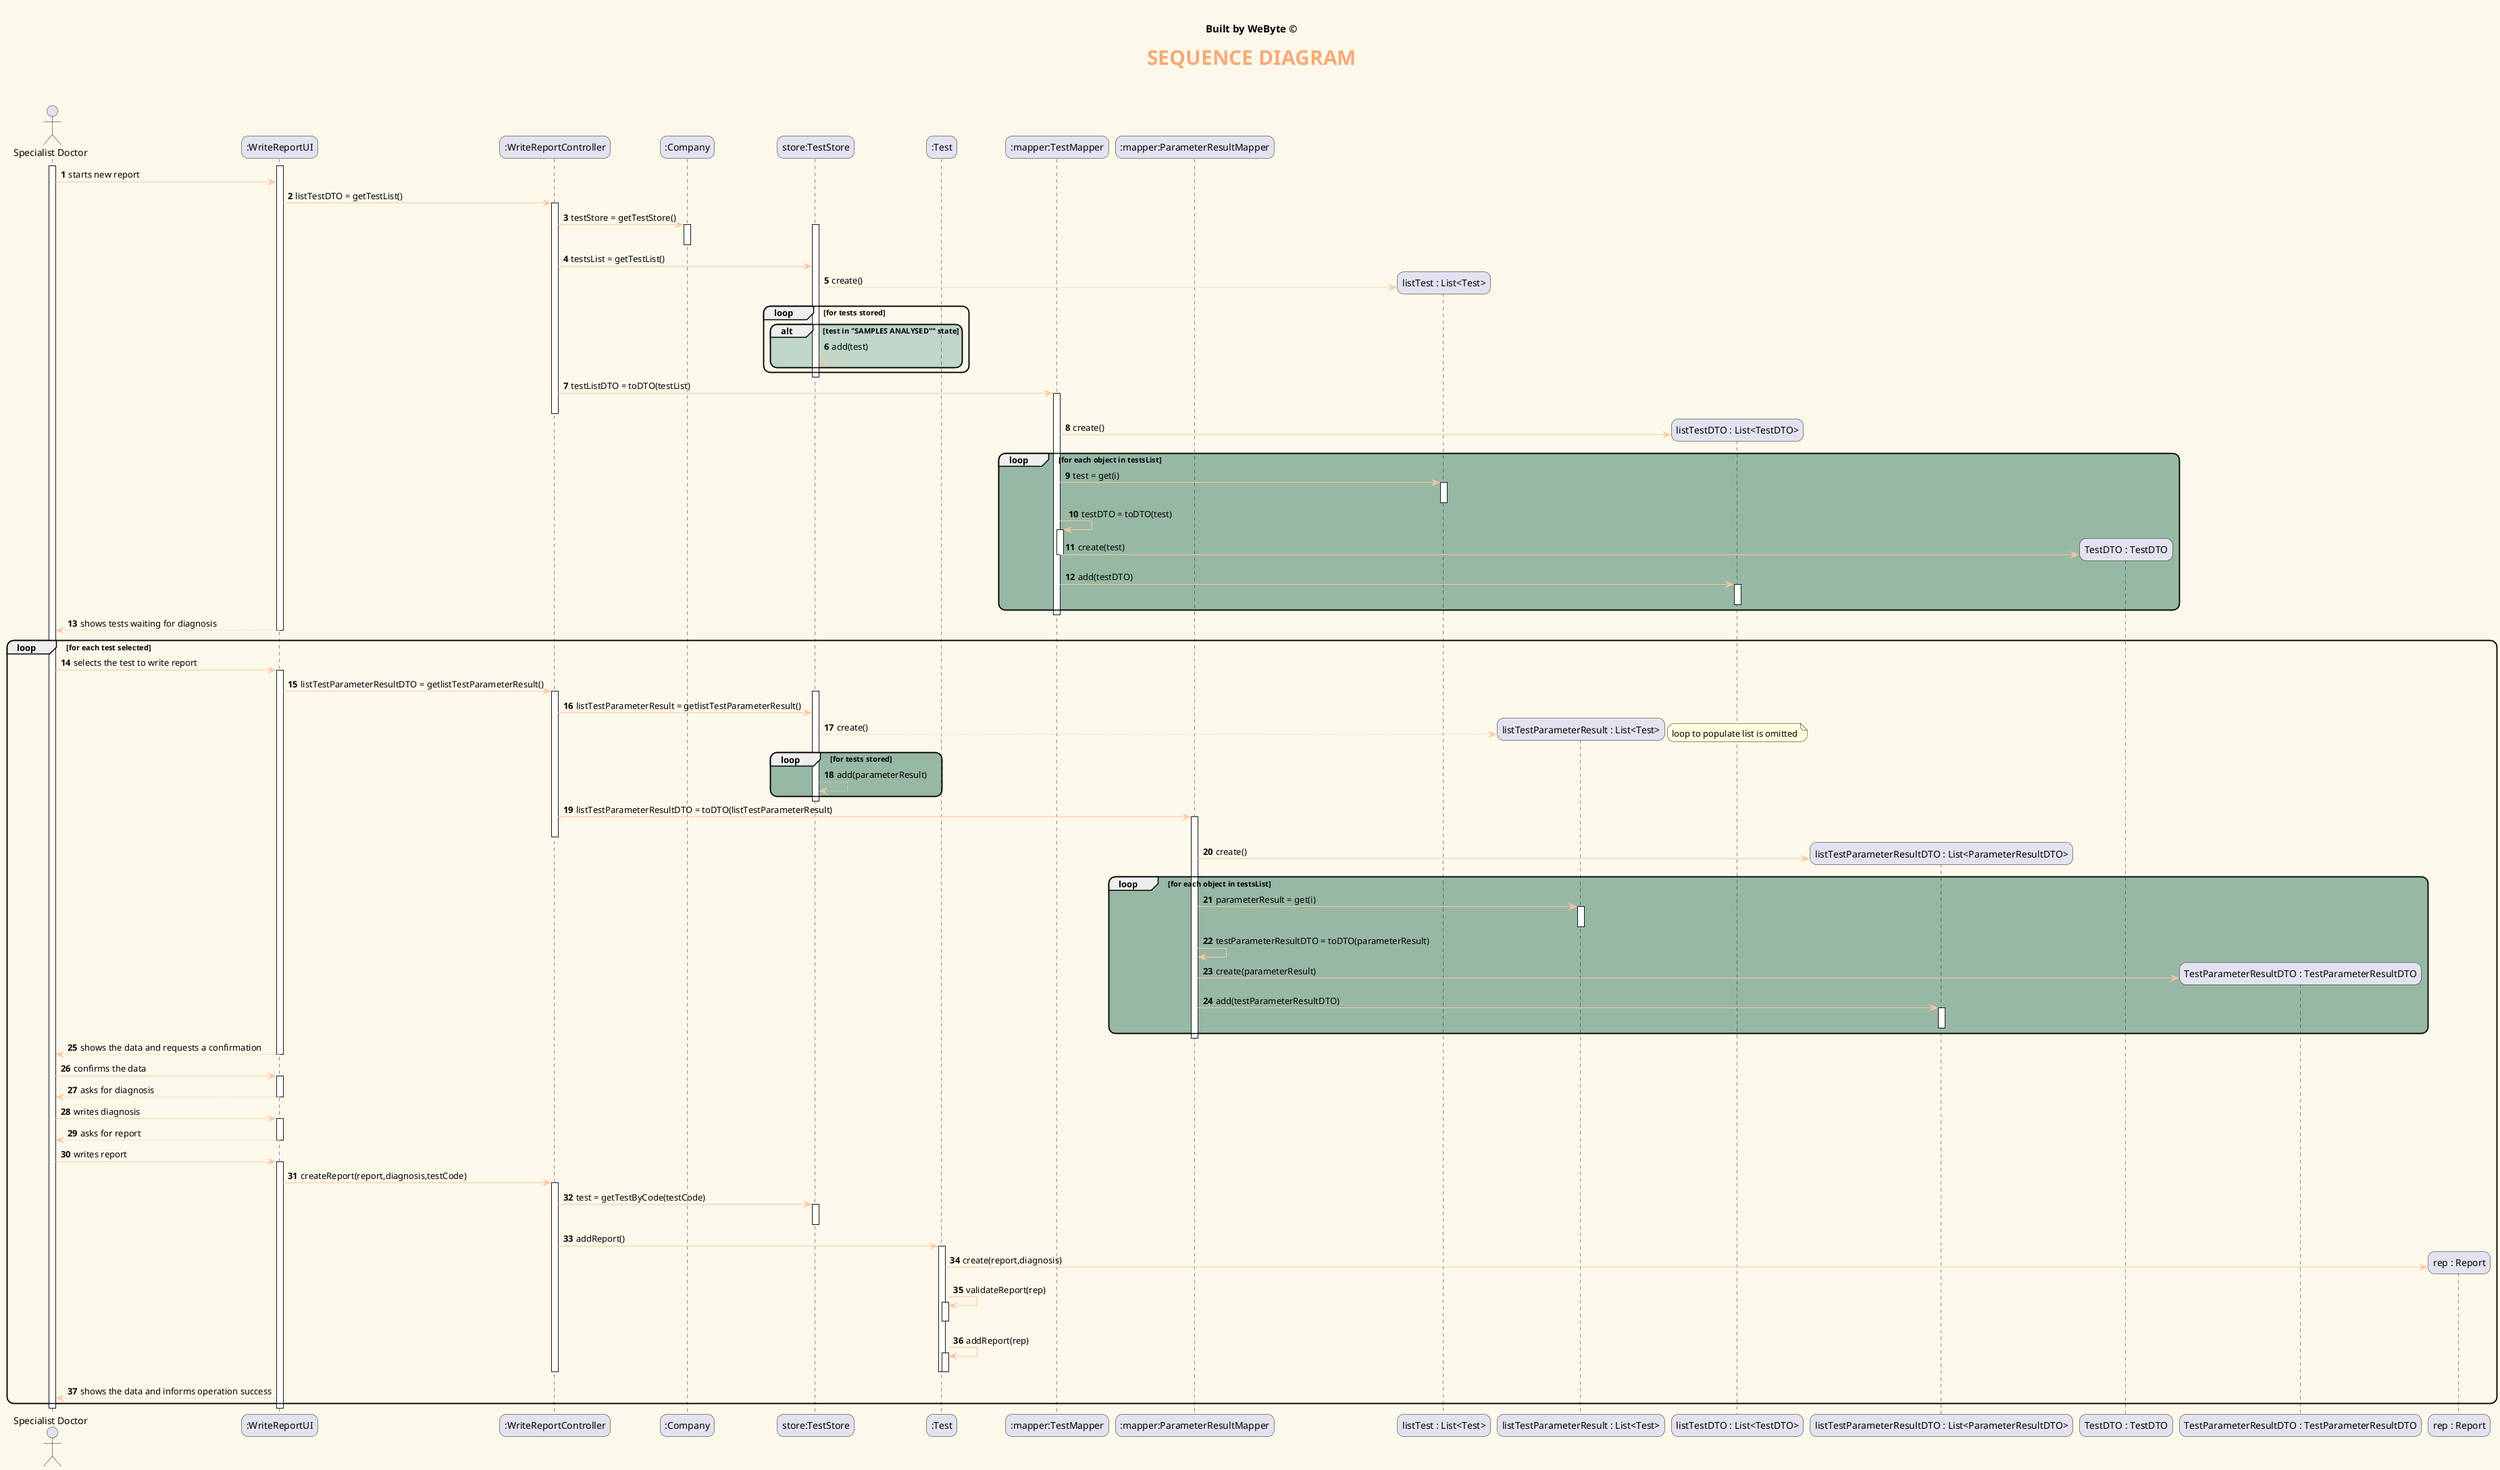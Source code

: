 @startuml
' ======= layout =========
skinparam backgroundColor #fcf9ea
skinparam titleBorderRoundCorner 15
skinparam titleFontSize 30
skinparam classAttributeIconSize 0
skinparam titleFontName Arial Black
skinparam titleFontColor #f8a978
skinparam roundcorner 20
skinparam stCBackgroundColor ffc5a1



skinparam class {

ArrowColor ffc5a1
BorderColor White
BackgroundColor badfdb
}

' ======= title =========
center header


<font color=Black size=15><b>Built by WeByte ©</font>
endheader
title <b>SEQUENCE DIAGRAM\n
autonumber
'hide footbox
actor "Specialist Doctor" as SPEC

participant ":WriteReportUI" as WriteReportUI
participant ":WriteReportController" as WriteReportController
participant ":Company" as Company
participant "store:TestStore" as TestStore
participant ":Test" as Test
participant ":mapper:TestMapper" as TestMapper
participant ":mapper:ParameterResultMapper" as ParameterResultMapper
participant  "listTest : List<Test>" as TestList
participant "listTestParameterResult : List<Test>" as listTestParameterResult
participant "listTestDTO : List<TestDTO>" as listTestDTO
participant "listTestParameterResultDTO : List<ParameterResultDTO>" as listTestParameterResultDTO
participant "TestDTO : TestDTO" as TestDTO
participant "TestParameterResultDTO : TestParameterResultDTO" as TestParameterResultDTO
participant "rep : Report" as Report
activate SPEC
activate WriteReportUI
SPEC -> WriteReportUI : starts new report
WriteReportUI -> WriteReportController : listTestDTO = getTestList()
activate WriteReportController
WriteReportController -> Company : testStore = getTestStore()
activate Company
deactivate Company

activate TestStore
WriteReportController -> TestStore: testsList = getTestList()
TestStore --> TestList** : create()
loop for tests stored

alt #bfd6c9 test in "SAMPLES ANALYSED"" state
TestStore --> TestStore : add(test)
end
end
deactivate TestStore
WriteReportController -> TestMapper: testListDTO = toDTO(testList)
activate TestMapper
deactivate WriteReportController
TestMapper -> listTestDTO**: create()
loop #97b8a5 for each object in testsList
TestMapper -> TestList: test = get(i)
activate TestList
deactivate TestList
TestMapper -> TestMapper: testDTO = toDTO(test)
activate TestMapper
TestMapper -> TestDTO** : create(test)
deactivate TestMapper
TestMapper -> listTestDTO: add(testDTO)
activate listTestDTO
deactivate listTestDTO
end
deactivate TestMapper


WriteReportUI --> SPEC : shows tests waiting for diagnosis


deactivate WriteReportUI
loop for each test selected
SPEC -> WriteReportUI : selects the test to write report
activate WriteReportUI
WriteReportUI -> WriteReportController : listTestParameterResultDTO = getlistTestParameterResult()
activate WriteReportController
activate TestStore
WriteReportController -> TestStore: listTestParameterResult = getlistTestParameterResult()
TestStore --> listTestParameterResult** : create()
note right: loop to populate list is omitted
loop #97b8a5 for tests stored
TestStore --> TestStore : add(parameterResult)
end
deactivate TestStore
WriteReportController -> ParameterResultMapper: listTestParameterResultDTO = toDTO(listTestParameterResult)
activate ParameterResultMapper
deactivate WriteReportController
ParameterResultMapper -> listTestParameterResultDTO**: create()
loop #97b8a5 for each object in testsList
ParameterResultMapper -> listTestParameterResult: parameterResult = get(i)
activate listTestParameterResult
deactivate listTestParameterResult
ParameterResultMapper -> ParameterResultMapper: testParameterResultDTO = toDTO(parameterResult)

ParameterResultMapper -> TestParameterResultDTO** : create(parameterResult)
ParameterResultMapper -> listTestParameterResultDTO: add(testParameterResultDTO)
activate listTestParameterResultDTO
deactivate listTestParameterResultDTO
end
deactivate ParameterResultMapper
WriteReportUI --> SPEC : shows the data and requests a confirmation
deactivate WriteReportController
deactivate WriteReportUI
SPEC -> WriteReportUI : confirms the data

activate WriteReportUI
WriteReportUI --> SPEC : asks for diagnosis
deactivate WriteReportUI
SPEC -> WriteReportUI : writes diagnosis
activate WriteReportUI
WriteReportUI --> SPEC : asks for report
deactivate WriteReportUI

deactivate WriteReportUI
SPEC -> WriteReportUI : writes report
activate WriteReportUI
WriteReportUI->WriteReportController : createReport(report,diagnosis,testCode)
activate WriteReportController
WriteReportController -> TestStore : test = getTestByCode(testCode)

activate TestStore
deactivate TestStore
WriteReportController -> Test: addReport()
activate Test
Test -> Report**: create(report,diagnosis)
Test -> Test: validateReport(rep)
activate Test
deactivate Test
Test -> Test: addReport(rep)
activate Test
deactivate Test
deactivate WriteReportController
deactivate Test
WriteReportUI --> SPEC : shows the data and informs operation success
end
deactivate WriteReportUI
deactivate SPEC

@enduml
